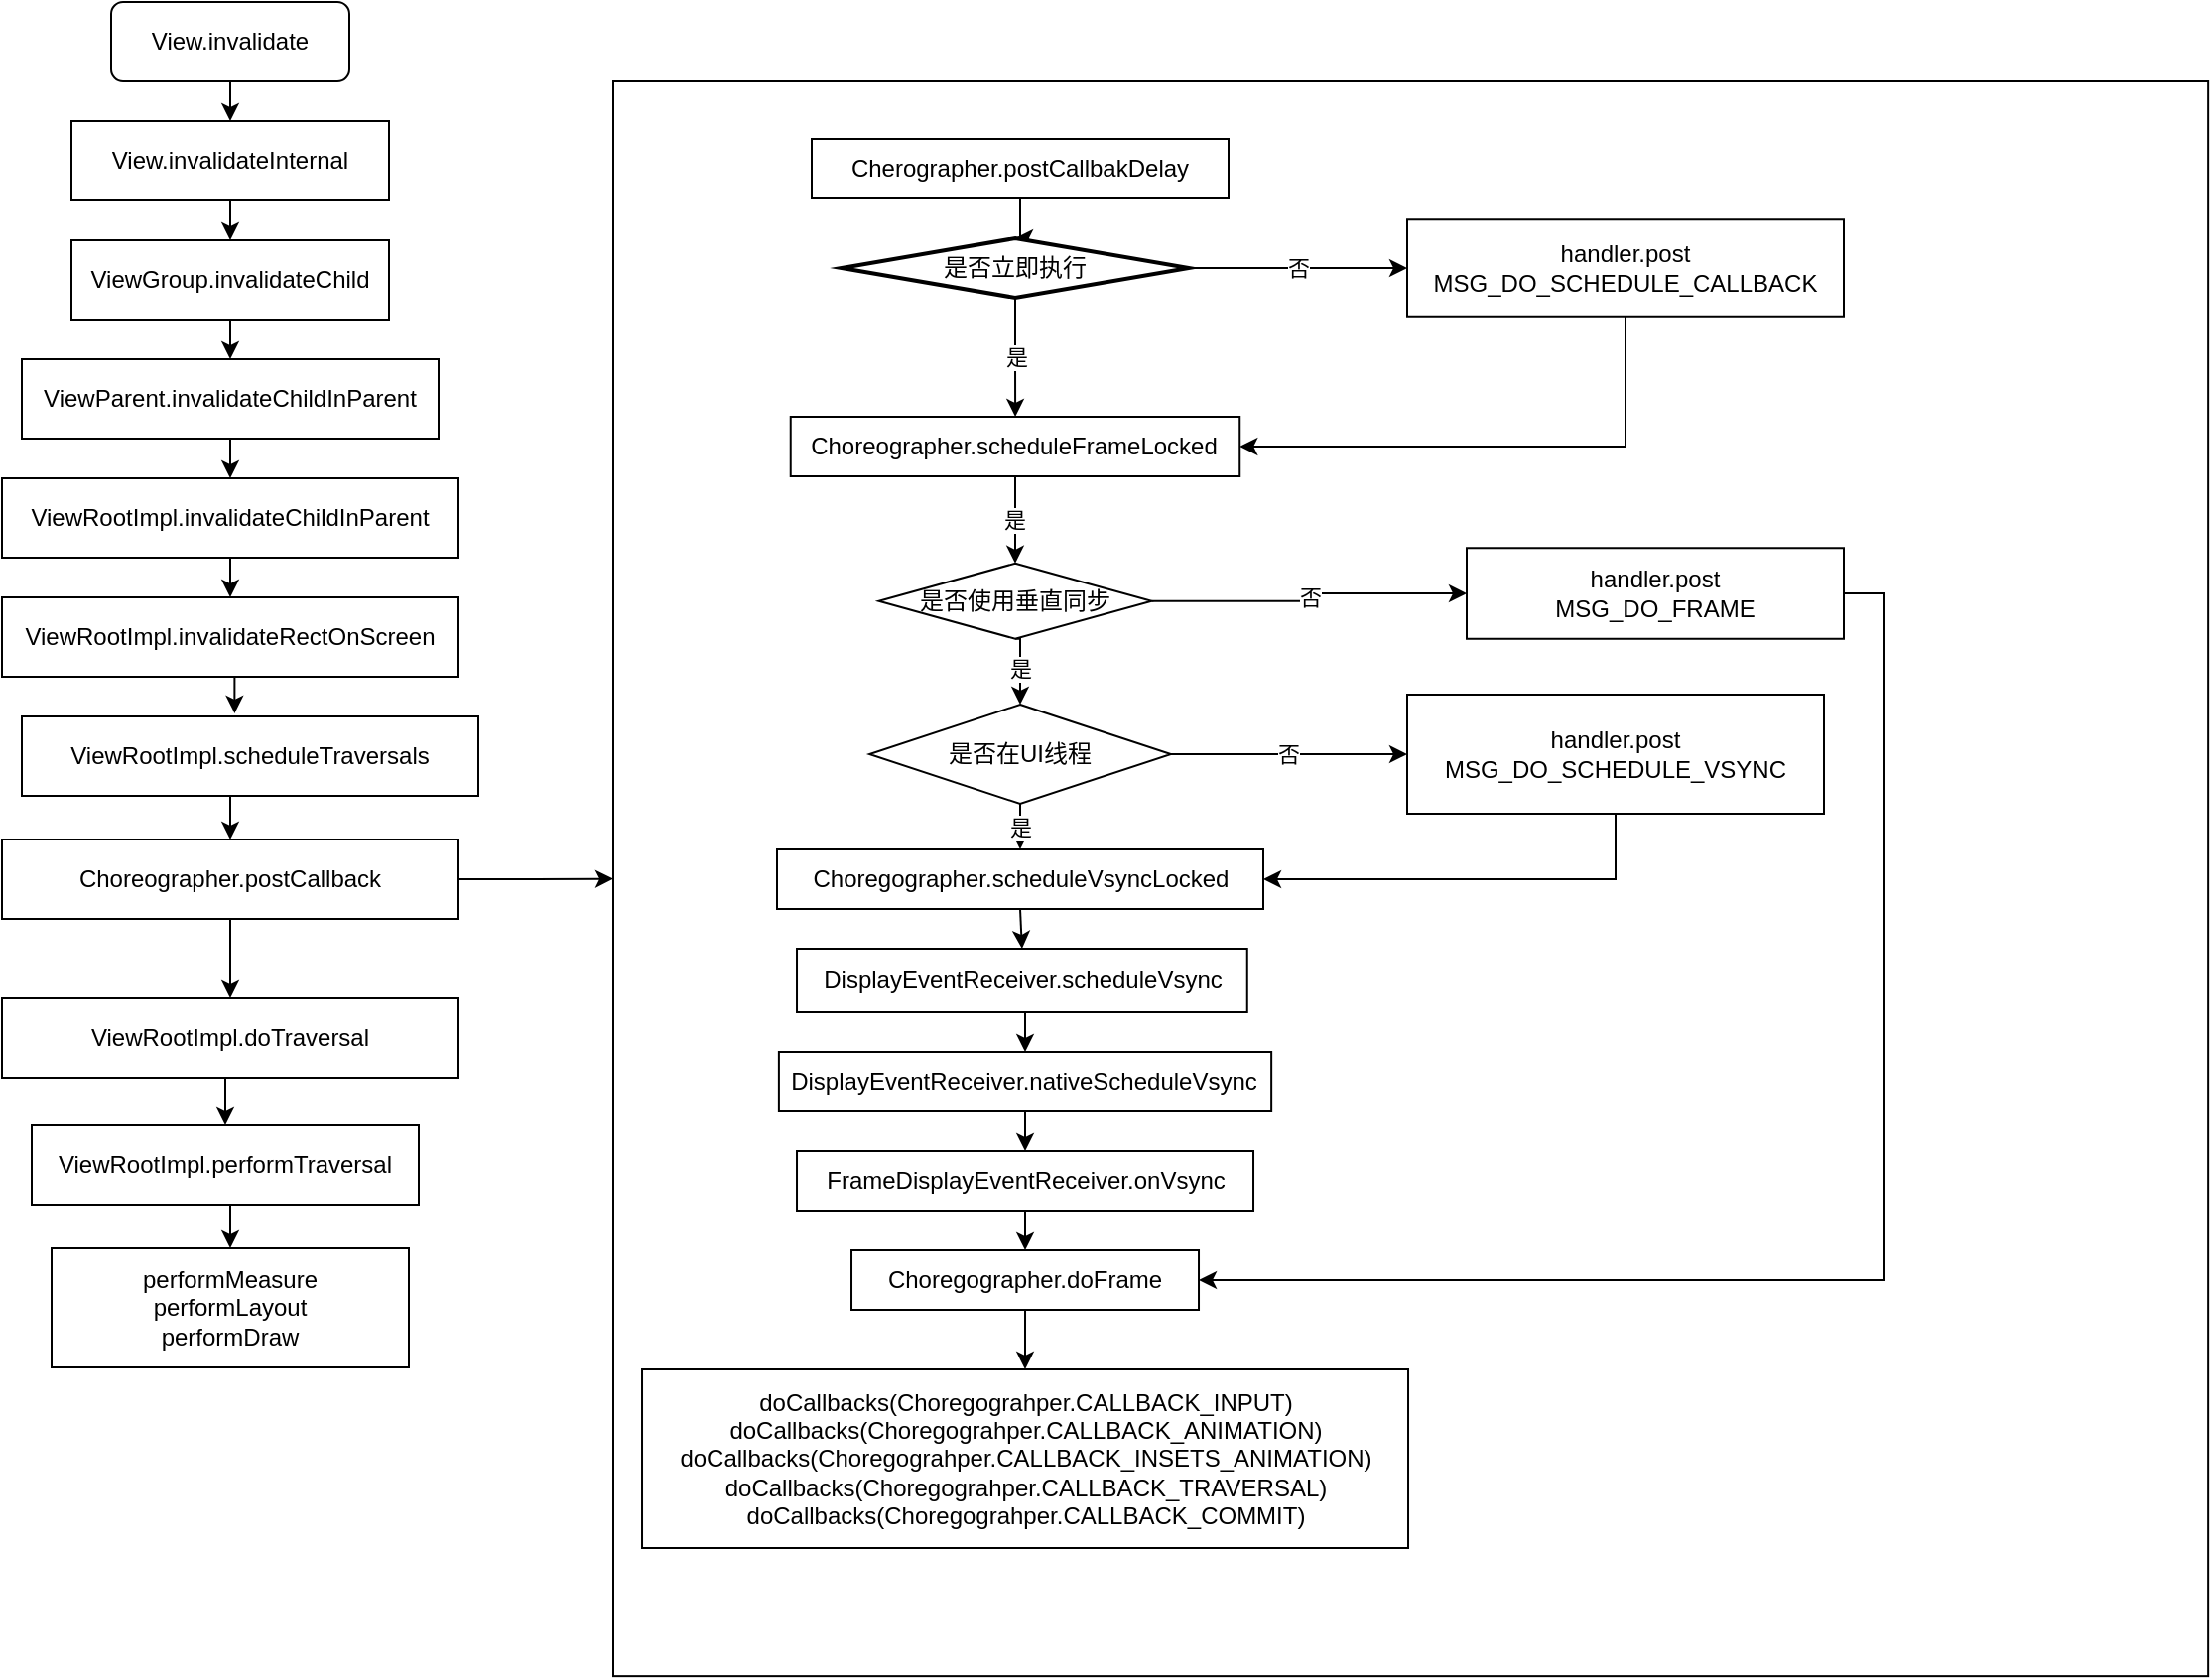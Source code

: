 <mxfile version="20.1.2" type="github">
  <diagram id="C5RBs43oDa-KdzZeNtuy" name="Page-1">
    <mxGraphModel dx="965" dy="599" grid="1" gridSize="10" guides="1" tooltips="1" connect="1" arrows="1" fold="1" page="1" pageScale="1" pageWidth="827" pageHeight="1169" math="0" shadow="0">
      <root>
        <mxCell id="WIyWlLk6GJQsqaUBKTNV-0" />
        <mxCell id="WIyWlLk6GJQsqaUBKTNV-1" parent="WIyWlLk6GJQsqaUBKTNV-0" />
        <mxCell id="aIsqx3k7hKqjW2-mq3YD-7" style="edgeStyle=orthogonalEdgeStyle;rounded=0;orthogonalLoop=1;jettySize=auto;html=1;exitX=0.5;exitY=1;exitDx=0;exitDy=0;entryX=0.5;entryY=0;entryDx=0;entryDy=0;" edge="1" parent="WIyWlLk6GJQsqaUBKTNV-1" source="aIsqx3k7hKqjW2-mq3YD-0" target="aIsqx3k7hKqjW2-mq3YD-1">
          <mxGeometry relative="1" as="geometry" />
        </mxCell>
        <mxCell id="aIsqx3k7hKqjW2-mq3YD-0" value="View.invalidate" style="rounded=1;whiteSpace=wrap;html=1;" vertex="1" parent="WIyWlLk6GJQsqaUBKTNV-1">
          <mxGeometry x="97" y="10" width="120" height="40" as="geometry" />
        </mxCell>
        <mxCell id="aIsqx3k7hKqjW2-mq3YD-8" style="edgeStyle=orthogonalEdgeStyle;rounded=0;orthogonalLoop=1;jettySize=auto;html=1;exitX=0.5;exitY=1;exitDx=0;exitDy=0;entryX=0.5;entryY=0;entryDx=0;entryDy=0;" edge="1" parent="WIyWlLk6GJQsqaUBKTNV-1" source="aIsqx3k7hKqjW2-mq3YD-1" target="aIsqx3k7hKqjW2-mq3YD-3">
          <mxGeometry relative="1" as="geometry" />
        </mxCell>
        <mxCell id="aIsqx3k7hKqjW2-mq3YD-1" value="View.invalidateInternal" style="rounded=0;whiteSpace=wrap;html=1;" vertex="1" parent="WIyWlLk6GJQsqaUBKTNV-1">
          <mxGeometry x="77" y="70" width="160" height="40" as="geometry" />
        </mxCell>
        <mxCell id="aIsqx3k7hKqjW2-mq3YD-9" style="edgeStyle=orthogonalEdgeStyle;rounded=0;orthogonalLoop=1;jettySize=auto;html=1;exitX=0.5;exitY=1;exitDx=0;exitDy=0;entryX=0.5;entryY=0;entryDx=0;entryDy=0;" edge="1" parent="WIyWlLk6GJQsqaUBKTNV-1" source="aIsqx3k7hKqjW2-mq3YD-3" target="aIsqx3k7hKqjW2-mq3YD-4">
          <mxGeometry relative="1" as="geometry" />
        </mxCell>
        <mxCell id="aIsqx3k7hKqjW2-mq3YD-3" value="ViewGroup.invalidateChild" style="rounded=0;whiteSpace=wrap;html=1;" vertex="1" parent="WIyWlLk6GJQsqaUBKTNV-1">
          <mxGeometry x="77" y="130" width="160" height="40" as="geometry" />
        </mxCell>
        <mxCell id="aIsqx3k7hKqjW2-mq3YD-10" style="edgeStyle=orthogonalEdgeStyle;rounded=0;orthogonalLoop=1;jettySize=auto;html=1;exitX=0.5;exitY=1;exitDx=0;exitDy=0;entryX=0.5;entryY=0;entryDx=0;entryDy=0;" edge="1" parent="WIyWlLk6GJQsqaUBKTNV-1" source="aIsqx3k7hKqjW2-mq3YD-4" target="aIsqx3k7hKqjW2-mq3YD-5">
          <mxGeometry relative="1" as="geometry" />
        </mxCell>
        <mxCell id="aIsqx3k7hKqjW2-mq3YD-4" value="ViewParent.invalidateChildInParent" style="rounded=0;whiteSpace=wrap;html=1;" vertex="1" parent="WIyWlLk6GJQsqaUBKTNV-1">
          <mxGeometry x="52" y="190" width="210" height="40" as="geometry" />
        </mxCell>
        <mxCell id="aIsqx3k7hKqjW2-mq3YD-11" style="edgeStyle=orthogonalEdgeStyle;rounded=0;orthogonalLoop=1;jettySize=auto;html=1;exitX=0.5;exitY=1;exitDx=0;exitDy=0;entryX=0.5;entryY=0;entryDx=0;entryDy=0;" edge="1" parent="WIyWlLk6GJQsqaUBKTNV-1" source="aIsqx3k7hKqjW2-mq3YD-5" target="aIsqx3k7hKqjW2-mq3YD-6">
          <mxGeometry relative="1" as="geometry" />
        </mxCell>
        <mxCell id="aIsqx3k7hKqjW2-mq3YD-5" value="ViewRootImpl.invalidateChildInParent" style="rounded=0;whiteSpace=wrap;html=1;" vertex="1" parent="WIyWlLk6GJQsqaUBKTNV-1">
          <mxGeometry x="42" y="250" width="230" height="40" as="geometry" />
        </mxCell>
        <mxCell id="aIsqx3k7hKqjW2-mq3YD-14" style="edgeStyle=orthogonalEdgeStyle;rounded=0;orthogonalLoop=1;jettySize=auto;html=1;exitX=0.5;exitY=1;exitDx=0;exitDy=0;entryX=0.466;entryY=-0.039;entryDx=0;entryDy=0;entryPerimeter=0;" edge="1" parent="WIyWlLk6GJQsqaUBKTNV-1" source="aIsqx3k7hKqjW2-mq3YD-6" target="aIsqx3k7hKqjW2-mq3YD-13">
          <mxGeometry relative="1" as="geometry" />
        </mxCell>
        <mxCell id="aIsqx3k7hKqjW2-mq3YD-6" value="ViewRootImpl.invalidateRectOnScreen&lt;br&gt;" style="rounded=0;whiteSpace=wrap;html=1;" vertex="1" parent="WIyWlLk6GJQsqaUBKTNV-1">
          <mxGeometry x="42" y="310" width="230" height="40" as="geometry" />
        </mxCell>
        <mxCell id="aIsqx3k7hKqjW2-mq3YD-20" style="edgeStyle=orthogonalEdgeStyle;rounded=0;orthogonalLoop=1;jettySize=auto;html=1;exitX=0.5;exitY=1;exitDx=0;exitDy=0;entryX=0.5;entryY=0;entryDx=0;entryDy=0;" edge="1" parent="WIyWlLk6GJQsqaUBKTNV-1" source="aIsqx3k7hKqjW2-mq3YD-13" target="aIsqx3k7hKqjW2-mq3YD-16">
          <mxGeometry relative="1" as="geometry" />
        </mxCell>
        <mxCell id="aIsqx3k7hKqjW2-mq3YD-13" value="ViewRootImpl.scheduleTraversals" style="rounded=0;whiteSpace=wrap;html=1;" vertex="1" parent="WIyWlLk6GJQsqaUBKTNV-1">
          <mxGeometry x="52" y="370" width="230" height="40" as="geometry" />
        </mxCell>
        <mxCell id="aIsqx3k7hKqjW2-mq3YD-21" style="edgeStyle=orthogonalEdgeStyle;rounded=0;orthogonalLoop=1;jettySize=auto;html=1;exitX=0.5;exitY=1;exitDx=0;exitDy=0;entryX=0.5;entryY=0;entryDx=0;entryDy=0;" edge="1" parent="WIyWlLk6GJQsqaUBKTNV-1" source="aIsqx3k7hKqjW2-mq3YD-16" target="aIsqx3k7hKqjW2-mq3YD-17">
          <mxGeometry relative="1" as="geometry" />
        </mxCell>
        <mxCell id="aIsqx3k7hKqjW2-mq3YD-25" style="edgeStyle=orthogonalEdgeStyle;rounded=0;orthogonalLoop=1;jettySize=auto;html=1;" edge="1" parent="WIyWlLk6GJQsqaUBKTNV-1" source="aIsqx3k7hKqjW2-mq3YD-16" target="aIsqx3k7hKqjW2-mq3YD-24">
          <mxGeometry relative="1" as="geometry" />
        </mxCell>
        <mxCell id="aIsqx3k7hKqjW2-mq3YD-16" value="Choreographer.postCallback" style="rounded=0;whiteSpace=wrap;html=1;" vertex="1" parent="WIyWlLk6GJQsqaUBKTNV-1">
          <mxGeometry x="42" y="432" width="230" height="40" as="geometry" />
        </mxCell>
        <mxCell id="aIsqx3k7hKqjW2-mq3YD-22" style="edgeStyle=orthogonalEdgeStyle;rounded=0;orthogonalLoop=1;jettySize=auto;html=1;exitX=0.5;exitY=1;exitDx=0;exitDy=0;entryX=0.5;entryY=0;entryDx=0;entryDy=0;" edge="1" parent="WIyWlLk6GJQsqaUBKTNV-1" source="aIsqx3k7hKqjW2-mq3YD-17" target="aIsqx3k7hKqjW2-mq3YD-18">
          <mxGeometry relative="1" as="geometry" />
        </mxCell>
        <mxCell id="aIsqx3k7hKqjW2-mq3YD-17" value="ViewRootImpl.doTraversal" style="rounded=0;whiteSpace=wrap;html=1;" vertex="1" parent="WIyWlLk6GJQsqaUBKTNV-1">
          <mxGeometry x="42" y="512" width="230" height="40" as="geometry" />
        </mxCell>
        <mxCell id="aIsqx3k7hKqjW2-mq3YD-23" style="edgeStyle=orthogonalEdgeStyle;rounded=0;orthogonalLoop=1;jettySize=auto;html=1;exitX=0.5;exitY=1;exitDx=0;exitDy=0;entryX=0.5;entryY=0;entryDx=0;entryDy=0;" edge="1" parent="WIyWlLk6GJQsqaUBKTNV-1" source="aIsqx3k7hKqjW2-mq3YD-18" target="aIsqx3k7hKqjW2-mq3YD-19">
          <mxGeometry relative="1" as="geometry" />
        </mxCell>
        <mxCell id="aIsqx3k7hKqjW2-mq3YD-18" value="ViewRootImpl.performTraversal" style="rounded=0;whiteSpace=wrap;html=1;" vertex="1" parent="WIyWlLk6GJQsqaUBKTNV-1">
          <mxGeometry x="57" y="576" width="195" height="40" as="geometry" />
        </mxCell>
        <mxCell id="aIsqx3k7hKqjW2-mq3YD-19" value="performMeasure&lt;br&gt;performLayout&lt;br&gt;performDraw" style="rounded=0;whiteSpace=wrap;html=1;" vertex="1" parent="WIyWlLk6GJQsqaUBKTNV-1">
          <mxGeometry x="67" y="638" width="180" height="60" as="geometry" />
        </mxCell>
        <mxCell id="aIsqx3k7hKqjW2-mq3YD-24" value="" style="whiteSpace=wrap;html=1;aspect=fixed;" vertex="1" parent="WIyWlLk6GJQsqaUBKTNV-1">
          <mxGeometry x="350" y="50" width="803.57" height="803.57" as="geometry" />
        </mxCell>
        <mxCell id="aIsqx3k7hKqjW2-mq3YD-28" value="" style="edgeStyle=orthogonalEdgeStyle;rounded=0;orthogonalLoop=1;jettySize=auto;html=1;" edge="1" parent="WIyWlLk6GJQsqaUBKTNV-1" source="aIsqx3k7hKqjW2-mq3YD-26" target="aIsqx3k7hKqjW2-mq3YD-27">
          <mxGeometry relative="1" as="geometry" />
        </mxCell>
        <mxCell id="aIsqx3k7hKqjW2-mq3YD-26" value="Cherographer.postCallbakDelay" style="rounded=0;whiteSpace=wrap;html=1;" vertex="1" parent="WIyWlLk6GJQsqaUBKTNV-1">
          <mxGeometry x="450" y="79" width="210" height="30" as="geometry" />
        </mxCell>
        <mxCell id="aIsqx3k7hKqjW2-mq3YD-32" value="是" style="edgeStyle=orthogonalEdgeStyle;rounded=0;orthogonalLoop=1;jettySize=auto;html=1;exitX=0.5;exitY=1;exitDx=0;exitDy=0;exitPerimeter=0;" edge="1" parent="WIyWlLk6GJQsqaUBKTNV-1" source="aIsqx3k7hKqjW2-mq3YD-27" target="aIsqx3k7hKqjW2-mq3YD-29">
          <mxGeometry relative="1" as="geometry" />
        </mxCell>
        <mxCell id="aIsqx3k7hKqjW2-mq3YD-38" value="否" style="edgeStyle=orthogonalEdgeStyle;rounded=0;orthogonalLoop=1;jettySize=auto;html=1;exitX=1;exitY=0.5;exitDx=0;exitDy=0;exitPerimeter=0;entryX=0;entryY=0.5;entryDx=0;entryDy=0;" edge="1" parent="WIyWlLk6GJQsqaUBKTNV-1" source="aIsqx3k7hKqjW2-mq3YD-27" target="aIsqx3k7hKqjW2-mq3YD-33">
          <mxGeometry relative="1" as="geometry" />
        </mxCell>
        <mxCell id="aIsqx3k7hKqjW2-mq3YD-27" value="是否立即执行" style="strokeWidth=2;html=1;shape=mxgraph.flowchart.decision;whiteSpace=wrap;" vertex="1" parent="WIyWlLk6GJQsqaUBKTNV-1">
          <mxGeometry x="465" y="129" width="175" height="30" as="geometry" />
        </mxCell>
        <mxCell id="aIsqx3k7hKqjW2-mq3YD-41" value="是" style="edgeStyle=orthogonalEdgeStyle;rounded=0;orthogonalLoop=1;jettySize=auto;html=1;exitX=0.5;exitY=1;exitDx=0;exitDy=0;entryX=0.5;entryY=0;entryDx=0;entryDy=0;" edge="1" parent="WIyWlLk6GJQsqaUBKTNV-1" source="aIsqx3k7hKqjW2-mq3YD-29" target="aIsqx3k7hKqjW2-mq3YD-30">
          <mxGeometry relative="1" as="geometry" />
        </mxCell>
        <mxCell id="aIsqx3k7hKqjW2-mq3YD-29" value="Choreographer.scheduleFrameLocked" style="rounded=0;whiteSpace=wrap;html=1;" vertex="1" parent="WIyWlLk6GJQsqaUBKTNV-1">
          <mxGeometry x="439.37" y="219" width="226.25" height="30" as="geometry" />
        </mxCell>
        <mxCell id="aIsqx3k7hKqjW2-mq3YD-46" value="是" style="edgeStyle=orthogonalEdgeStyle;rounded=0;orthogonalLoop=1;jettySize=auto;html=1;exitX=0.5;exitY=1;exitDx=0;exitDy=0;entryX=0.5;entryY=0;entryDx=0;entryDy=0;" edge="1" parent="WIyWlLk6GJQsqaUBKTNV-1" source="aIsqx3k7hKqjW2-mq3YD-30" target="aIsqx3k7hKqjW2-mq3YD-45">
          <mxGeometry relative="1" as="geometry" />
        </mxCell>
        <mxCell id="aIsqx3k7hKqjW2-mq3YD-48" value="否" style="edgeStyle=orthogonalEdgeStyle;rounded=0;orthogonalLoop=1;jettySize=auto;html=1;exitX=1;exitY=0.5;exitDx=0;exitDy=0;entryX=0;entryY=0.5;entryDx=0;entryDy=0;" edge="1" parent="WIyWlLk6GJQsqaUBKTNV-1" source="aIsqx3k7hKqjW2-mq3YD-30" target="aIsqx3k7hKqjW2-mq3YD-42">
          <mxGeometry relative="1" as="geometry" />
        </mxCell>
        <mxCell id="aIsqx3k7hKqjW2-mq3YD-30" value="是否使用垂直同步" style="rhombus;whiteSpace=wrap;html=1;" vertex="1" parent="WIyWlLk6GJQsqaUBKTNV-1">
          <mxGeometry x="483.75" y="292.88" width="137.49" height="38" as="geometry" />
        </mxCell>
        <mxCell id="aIsqx3k7hKqjW2-mq3YD-56" style="edgeStyle=orthogonalEdgeStyle;rounded=0;orthogonalLoop=1;jettySize=auto;html=1;exitX=0.5;exitY=1;exitDx=0;exitDy=0;entryX=0.5;entryY=0;entryDx=0;entryDy=0;" edge="1" parent="WIyWlLk6GJQsqaUBKTNV-1" source="aIsqx3k7hKqjW2-mq3YD-31" target="aIsqx3k7hKqjW2-mq3YD-49">
          <mxGeometry relative="1" as="geometry" />
        </mxCell>
        <mxCell id="aIsqx3k7hKqjW2-mq3YD-31" value="Choregographer.scheduleVsyncLocked" style="rounded=0;whiteSpace=wrap;html=1;" vertex="1" parent="WIyWlLk6GJQsqaUBKTNV-1">
          <mxGeometry x="432.5" y="437" width="245" height="30" as="geometry" />
        </mxCell>
        <mxCell id="aIsqx3k7hKqjW2-mq3YD-40" style="edgeStyle=orthogonalEdgeStyle;rounded=0;orthogonalLoop=1;jettySize=auto;html=1;entryX=1;entryY=0.5;entryDx=0;entryDy=0;" edge="1" parent="WIyWlLk6GJQsqaUBKTNV-1" source="aIsqx3k7hKqjW2-mq3YD-33" target="aIsqx3k7hKqjW2-mq3YD-29">
          <mxGeometry relative="1" as="geometry">
            <Array as="points">
              <mxPoint x="860" y="234" />
            </Array>
          </mxGeometry>
        </mxCell>
        <mxCell id="aIsqx3k7hKqjW2-mq3YD-33" value="handler.post&lt;br&gt;MSG_DO_SCHEDULE_CALLBACK" style="rounded=0;whiteSpace=wrap;html=1;" vertex="1" parent="WIyWlLk6GJQsqaUBKTNV-1">
          <mxGeometry x="750" y="119.63" width="220" height="48.75" as="geometry" />
        </mxCell>
        <mxCell id="aIsqx3k7hKqjW2-mq3YD-70" style="edgeStyle=orthogonalEdgeStyle;rounded=0;orthogonalLoop=1;jettySize=auto;html=1;exitX=1;exitY=0.5;exitDx=0;exitDy=0;entryX=1;entryY=0.5;entryDx=0;entryDy=0;" edge="1" parent="WIyWlLk6GJQsqaUBKTNV-1" source="aIsqx3k7hKqjW2-mq3YD-42" target="aIsqx3k7hKqjW2-mq3YD-52">
          <mxGeometry relative="1" as="geometry" />
        </mxCell>
        <mxCell id="aIsqx3k7hKqjW2-mq3YD-42" value="handler.post&lt;br&gt;MSG_DO_FRAME" style="rounded=0;whiteSpace=wrap;html=1;" vertex="1" parent="WIyWlLk6GJQsqaUBKTNV-1">
          <mxGeometry x="780" y="285.13" width="190" height="45.75" as="geometry" />
        </mxCell>
        <mxCell id="aIsqx3k7hKqjW2-mq3YD-55" value="是" style="edgeStyle=orthogonalEdgeStyle;rounded=0;orthogonalLoop=1;jettySize=auto;html=1;exitX=0.5;exitY=1;exitDx=0;exitDy=0;" edge="1" parent="WIyWlLk6GJQsqaUBKTNV-1" source="aIsqx3k7hKqjW2-mq3YD-45" target="aIsqx3k7hKqjW2-mq3YD-31">
          <mxGeometry relative="1" as="geometry" />
        </mxCell>
        <mxCell id="aIsqx3k7hKqjW2-mq3YD-66" value="否" style="edgeStyle=orthogonalEdgeStyle;rounded=0;orthogonalLoop=1;jettySize=auto;html=1;entryX=0;entryY=0.5;entryDx=0;entryDy=0;" edge="1" parent="WIyWlLk6GJQsqaUBKTNV-1" source="aIsqx3k7hKqjW2-mq3YD-45" target="aIsqx3k7hKqjW2-mq3YD-65">
          <mxGeometry relative="1" as="geometry" />
        </mxCell>
        <mxCell id="aIsqx3k7hKqjW2-mq3YD-45" value="是否在UI线程" style="rhombus;whiteSpace=wrap;html=1;" vertex="1" parent="WIyWlLk6GJQsqaUBKTNV-1">
          <mxGeometry x="479.07" y="364" width="151.87" height="50" as="geometry" />
        </mxCell>
        <mxCell id="aIsqx3k7hKqjW2-mq3YD-57" style="edgeStyle=orthogonalEdgeStyle;rounded=0;orthogonalLoop=1;jettySize=auto;html=1;exitX=0.5;exitY=1;exitDx=0;exitDy=0;entryX=0.5;entryY=0;entryDx=0;entryDy=0;" edge="1" parent="WIyWlLk6GJQsqaUBKTNV-1" source="aIsqx3k7hKqjW2-mq3YD-49" target="aIsqx3k7hKqjW2-mq3YD-50">
          <mxGeometry relative="1" as="geometry" />
        </mxCell>
        <mxCell id="aIsqx3k7hKqjW2-mq3YD-49" value="DisplayEventReceiver.scheduleVsync" style="rounded=0;whiteSpace=wrap;html=1;" vertex="1" parent="WIyWlLk6GJQsqaUBKTNV-1">
          <mxGeometry x="442.51" y="487" width="226.87" height="32" as="geometry" />
        </mxCell>
        <mxCell id="aIsqx3k7hKqjW2-mq3YD-58" style="edgeStyle=orthogonalEdgeStyle;rounded=0;orthogonalLoop=1;jettySize=auto;html=1;exitX=0.5;exitY=1;exitDx=0;exitDy=0;entryX=0.5;entryY=0;entryDx=0;entryDy=0;" edge="1" parent="WIyWlLk6GJQsqaUBKTNV-1" source="aIsqx3k7hKqjW2-mq3YD-50" target="aIsqx3k7hKqjW2-mq3YD-51">
          <mxGeometry relative="1" as="geometry" />
        </mxCell>
        <mxCell id="aIsqx3k7hKqjW2-mq3YD-50" value="DisplayEventReceiver.nativeScheduleVsync" style="rounded=0;whiteSpace=wrap;html=1;" vertex="1" parent="WIyWlLk6GJQsqaUBKTNV-1">
          <mxGeometry x="433.45" y="539" width="248.12" height="30" as="geometry" />
        </mxCell>
        <mxCell id="aIsqx3k7hKqjW2-mq3YD-60" style="edgeStyle=orthogonalEdgeStyle;rounded=0;orthogonalLoop=1;jettySize=auto;html=1;exitX=0.5;exitY=1;exitDx=0;exitDy=0;entryX=0.5;entryY=0;entryDx=0;entryDy=0;" edge="1" parent="WIyWlLk6GJQsqaUBKTNV-1" source="aIsqx3k7hKqjW2-mq3YD-51" target="aIsqx3k7hKqjW2-mq3YD-52">
          <mxGeometry relative="1" as="geometry" />
        </mxCell>
        <mxCell id="aIsqx3k7hKqjW2-mq3YD-51" value="FrameDisplayEventReceiver.onVsync" style="rounded=0;whiteSpace=wrap;html=1;" vertex="1" parent="WIyWlLk6GJQsqaUBKTNV-1">
          <mxGeometry x="442.51" y="589" width="230" height="30" as="geometry" />
        </mxCell>
        <mxCell id="aIsqx3k7hKqjW2-mq3YD-64" style="edgeStyle=orthogonalEdgeStyle;rounded=0;orthogonalLoop=1;jettySize=auto;html=1;exitX=0.5;exitY=1;exitDx=0;exitDy=0;" edge="1" parent="WIyWlLk6GJQsqaUBKTNV-1" source="aIsqx3k7hKqjW2-mq3YD-52" target="aIsqx3k7hKqjW2-mq3YD-53">
          <mxGeometry relative="1" as="geometry" />
        </mxCell>
        <mxCell id="aIsqx3k7hKqjW2-mq3YD-52" value="Choregographer.doFrame" style="rounded=0;whiteSpace=wrap;html=1;" vertex="1" parent="WIyWlLk6GJQsqaUBKTNV-1">
          <mxGeometry x="470.01" y="639" width="175" height="30" as="geometry" />
        </mxCell>
        <mxCell id="aIsqx3k7hKqjW2-mq3YD-53" value="doCallbacks(Choregograhper.CALLBACK_INPUT)&lt;br&gt;doCallbacks(Choregograhper.CALLBACK_ANIMATION)&lt;br&gt;doCallbacks(Choregograhper.CALLBACK_INSETS_ANIMATION)&lt;br&gt;doCallbacks(Choregograhper.CALLBACK_TRAVERSAL)&lt;br&gt;doCallbacks(Choregograhper.CALLBACK_COMMIT)" style="rounded=0;whiteSpace=wrap;html=1;" vertex="1" parent="WIyWlLk6GJQsqaUBKTNV-1">
          <mxGeometry x="364.51" y="699" width="386" height="90" as="geometry" />
        </mxCell>
        <mxCell id="aIsqx3k7hKqjW2-mq3YD-61" style="edgeStyle=orthogonalEdgeStyle;rounded=0;orthogonalLoop=1;jettySize=auto;html=1;exitX=0.5;exitY=1;exitDx=0;exitDy=0;" edge="1" parent="WIyWlLk6GJQsqaUBKTNV-1" source="aIsqx3k7hKqjW2-mq3YD-52" target="aIsqx3k7hKqjW2-mq3YD-52">
          <mxGeometry relative="1" as="geometry" />
        </mxCell>
        <mxCell id="aIsqx3k7hKqjW2-mq3YD-62" style="edgeStyle=orthogonalEdgeStyle;rounded=0;orthogonalLoop=1;jettySize=auto;html=1;exitX=0.5;exitY=1;exitDx=0;exitDy=0;" edge="1" parent="WIyWlLk6GJQsqaUBKTNV-1" source="aIsqx3k7hKqjW2-mq3YD-52" target="aIsqx3k7hKqjW2-mq3YD-52">
          <mxGeometry relative="1" as="geometry" />
        </mxCell>
        <mxCell id="aIsqx3k7hKqjW2-mq3YD-68" style="edgeStyle=orthogonalEdgeStyle;rounded=0;orthogonalLoop=1;jettySize=auto;html=1;exitX=0.5;exitY=1;exitDx=0;exitDy=0;entryX=1;entryY=0.5;entryDx=0;entryDy=0;" edge="1" parent="WIyWlLk6GJQsqaUBKTNV-1" source="aIsqx3k7hKqjW2-mq3YD-65" target="aIsqx3k7hKqjW2-mq3YD-31">
          <mxGeometry relative="1" as="geometry" />
        </mxCell>
        <mxCell id="aIsqx3k7hKqjW2-mq3YD-65" value="handler.post&lt;br&gt;MSG_DO_SCHEDULE_VSYNC" style="rounded=0;whiteSpace=wrap;html=1;" vertex="1" parent="WIyWlLk6GJQsqaUBKTNV-1">
          <mxGeometry x="750" y="359" width="210" height="60" as="geometry" />
        </mxCell>
      </root>
    </mxGraphModel>
  </diagram>
</mxfile>

